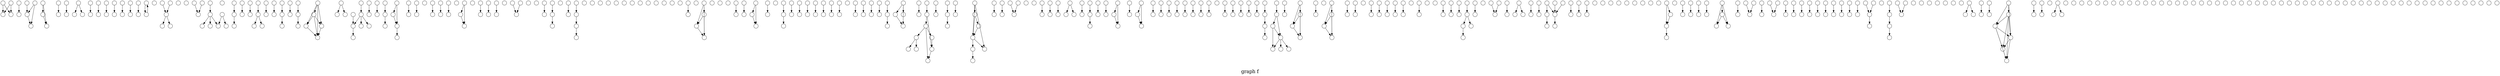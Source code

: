 /*****
graph f
*****/

digraph G {
  graph [splines=false overlap=false]
  node  [shape=ellipse, width=0.3, height=0.3, label=""]
  0 ;
  1 ;
  2 ;
  3 ;
  4 ;
  5 ;
  6 ;
  7 ;
  8 ;
  9 ;
  10 ;
  11 ;
  12 ;
  13 ;
  14 ;
  15 ;
  16 ;
  17 ;
  18 ;
  19 ;
  20 ;
  21 ;
  22 ;
  23 ;
  24 ;
  25 ;
  26 ;
  27 ;
  28 ;
  29 ;
  30 ;
  31 ;
  32 ;
  33 ;
  34 ;
  35 ;
  36 ;
  37 ;
  38 ;
  39 ;
  40 ;
  41 ;
  42 ;
  43 ;
  44 ;
  45 ;
  46 ;
  47 ;
  48 ;
  49 ;
  50 ;
  51 ;
  52 ;
  53 ;
  54 ;
  55 ;
  56 ;
  57 ;
  58 ;
  59 ;
  60 ;
  61 ;
  62 ;
  63 ;
  64 ;
  65 ;
  66 ;
  67 ;
  68 ;
  69 ;
  70 ;
  71 ;
  72 ;
  73 ;
  74 ;
  75 ;
  76 ;
  77 ;
  78 ;
  79 ;
  80 ;
  81 ;
  82 ;
  83 ;
  84 ;
  85 ;
  86 ;
  87 ;
  88 ;
  89 ;
  90 ;
  91 ;
  92 ;
  93 ;
  94 ;
  95 ;
  96 ;
  97 ;
  98 ;
  99 ;
  100 ;
  101 ;
  102 ;
  103 ;
  104 ;
  105 ;
  106 ;
  107 ;
  108 ;
  109 ;
  110 ;
  111 ;
  112 ;
  113 ;
  114 ;
  115 ;
  116 ;
  117 ;
  118 ;
  119 ;
  120 ;
  121 ;
  122 ;
  123 ;
  124 ;
  125 ;
  126 ;
  127 ;
  128 ;
  129 ;
  130 ;
  131 ;
  132 ;
  133 ;
  134 ;
  135 ;
  136 ;
  137 ;
  138 ;
  139 ;
  140 ;
  141 ;
  142 ;
  143 ;
  144 ;
  145 ;
  146 ;
  147 ;
  148 ;
  149 ;
  150 ;
  151 ;
  152 ;
  153 ;
  154 ;
  155 ;
  156 ;
  157 ;
  158 ;
  159 ;
  160 ;
  161 ;
  162 ;
  163 ;
  164 ;
  165 ;
  166 ;
  167 ;
  168 ;
  169 ;
  170 ;
  171 ;
  172 ;
  173 ;
  174 ;
  175 ;
  176 ;
  177 ;
  178 ;
  179 ;
  180 ;
  181 ;
  182 ;
  183 ;
  184 ;
  185 ;
  186 ;
  187 ;
  188 ;
  189 ;
  190 ;
  191 ;
  192 ;
  193 ;
  194 ;
  195 ;
  196 ;
  197 ;
  198 ;
  199 ;
  200 ;
  201 ;
  202 ;
  203 ;
  204 ;
  205 ;
  206 ;
  207 ;
  208 ;
  209 ;
  210 ;
  211 ;
  212 ;
  213 ;
  214 ;
  215 ;
  216 ;
  217 ;
  218 ;
  219 ;
  220 ;
  221 ;
  222 ;
  223 ;
  224 ;
  225 ;
  226 ;
  227 ;
  228 ;
  229 ;
  230 ;
  231 ;
  232 ;
  233 ;
  234 ;
  235 ;
  236 ;
  237 ;
  238 ;
  239 ;
  240 ;
  241 ;
  242 ;
  243 ;
  244 ;
  245 ;
  246 ;
  247 ;
  248 ;
  249 ;
  250 ;
  251 ;
  252 ;
  253 ;
  254 ;
  255 ;
  256 ;
  257 ;
  258 ;
  259 ;
  260 ;
  261 ;
  262 ;
  263 ;
  264 ;
  265 ;
  266 ;
  267 ;
  268 ;
  269 ;
  270 ;
  271 ;
  272 ;
  273 ;
  274 ;
  275 ;
  276 ;
  277 ;
  278 ;
  279 ;
  280 ;
  281 ;
  282 ;
  283 ;
  284 ;
  285 ;
  286 ;
  287 ;
  288 ;
  289 ;
  290 ;
  291 ;
  292 ;
  293 ;
  294 ;
  295 ;
  296 ;
  297 ;
  298 ;
  299 ;
  300 ;
  301 ;
  302 ;
  303 ;
  304 ;
  305 ;
  306 ;
  307 ;
  308 ;
  309 ;
  310 ;
  311 ;
  312 ;
  313 ;
  314 ;
  315 ;
  316 ;
  317 ;
  318 ;
  319 ;
  320 ;
  321 ;
  322 ;
  323 ;
  324 ;
  325 ;
  326 ;
  327 ;
  328 ;
  329 ;
  330 ;
  331 ;
  332 ;
  333 ;
  334 ;
  335 ;
  336 ;
  337 ;
  338 ;
  339 ;
  340 ;
  341 ;
  342 ;
  343 ;
  344 ;
  345 ;
  346 ;
  347 ;
  348 ;
  349 ;
  350 ;
  351 ;
  352 ;
  353 ;
  354 ;
  355 ;
  356 ;
  357 ;
  358 ;
  359 ;
  360 ;
  361 ;
  362 ;
  363 ;
  364 ;
  365 ;
  366 ;
  367 ;
  368 ;
  369 ;
  370 ;
  371 ;
  372 ;
  373 ;
  374 ;
  375 ;
  376 ;
  377 ;
  378 ;
  379 ;
  380 ;
  381 ;
  382 ;
  383 ;
  384 ;
  385 ;
  386 ;
  387 ;
  388 ;
  389 ;
  390 ;
  391 ;
  392 ;
  393 ;
  394 ;
  395 ;
  396 ;
  397 ;
  398 ;
  399 ;
  400 ;
  401 ;
  402 ;
  403 ;
  404 ;
  405 ;
  406 ;
  407 ;
  408 ;
  409 ;
  410 ;
  411 ;
  412 ;
  413 ;
  414 ;
  415 ;
  416 ;
  417 ;
  418 ;
  419 ;
  420 ;
  421 ;
  422 ;
  423 ;
  424 ;
  425 ;
  426 ;
  427 ;
  428 ;
  429 ;
  430 ;
  431 ;
  432 ;
  433 ;
  434 ;
  435 ;
  436 ;
  437 ;
  438 ;
  439 ;
  440 ;
  441 ;
  442 ;
  443 ;
  444 ;
  445 ;
  446 ;
  447 ;
  448 ;
  449 ;
  450 ;
  451 ;
  452 ;
  453 ;
  454 ;
  455 ;
  456 ;
  457 ;
  458 ;
  459 ;
  460 ;
  461 ;
  462 ;
  463 ;
  464 ;
  465 ;
  466 ;
  467 ;
  468 ;
  469 ;
  470 ;
  471 ;
  472 ;
  473 ;
  474 ;
  475 ;
  476 ;
  477 ;
  478 ;
  479 ;
  480 ;
  481 ;
  482 ;
  483 ;
  484 ;
  485 ;
  486 ;
  487 ;
  488 ;
  489 ;
  490 ;
  491 ;
  492 ;
  493 ;
  494 ;
  495 ;
  496 ;
  497 ;
  498 ;
  499 ;
  500 ;
  501 ;
  502 ;
  503 ;
  504 ;
  505 ;
  506 ;
  507 ;
  508 ;
  509 ;
  510 ;
  511 ;
  512 ;
  513 ;
  514 ;
  515 ;
  516 ;
  517 ;
  518 ;
  519 ;
  520 ;
  521 ;
  522 ;
  523 ;
  524 ;
  525 ;
  526 ;
  527 ;
  528 ;
  529 ;
  530 ;
  0 -> 301;
  0 -> 302;
  1 -> 302;
  1 -> 301;
  2 -> 303;
  3 -> 4;
  3 -> 304;
  4 -> 304;
  5 -> 6;
  5 -> 305;
  6 -> 305;
  7 -> 306;
  8 -> 307;
  9 -> 308;
  9 -> 309;
  10 -> 310;
  11 -> 311;
  12 -> 312;
  13 -> 313;
  14 -> 314;
  15 -> 315;
  16 -> 316;
  17 -> 18;
  18 -> 17;
19;
  20 -> 163;
21;
22;
  23 -> 319;
  24 -> 25;
  25 -> 321;
  25 -> 205;
  25 -> 373;
26;
  27 -> 323;
  28 -> 27;
  29 -> 324;
  30 -> 325;
  31 -> 326;
  31 -> 341;
  32 -> 327;
  33 -> 328;
  34 -> 35;
  35 -> 329;
  36 -> 330;
  37 -> 38;
  38 -> 331;
  39 -> 40;
  39 -> 41;
  39 -> 42;
  39 -> 332;
  40 -> 41;
  40 -> 42;
  40 -> 332;
  41 -> 332;
  42 -> 332;
  43 -> 158;
  43 -> 426;
  44 -> 333;
  45 -> 131;
  46 -> 334;
  47 -> 335;
  48 -> 49;
  49 -> 336;
  50 -> 51;
  50 -> 52;
  51 -> 52;
  52 -> 337;
  53 -> 4;
  54 -> 338;
  55 -> 339;
56;
  57 -> 340;
  58 -> 31;
  59 -> 342;
  60 -> 343;
61;
  62 -> 63;
  62 -> 345;
  63 -> 345;
64;
  65 -> 347;
  66 -> 348;
  67 -> 349;
68;
  69 -> 351;
  70 -> 351;
71;
72;
  73 -> 353;
  74 -> 442;
75;
  76 -> 355;
  77 -> 210;
78;
79;
80;
81;
82;
83;
84;
85;
86;
87;
88;
89;
90;
  91 -> 369;
92;
  93 -> 205;
  93 -> 374;
  94 -> 189;
  94 -> 171;
  95 -> 189;
  95 -> 94;
  95 -> 171;
96;
97;
98;
  99 -> 376;
  100 -> 377;
  101 -> 102;
  101 -> 378;
  102 -> 378;
  103 -> 379;
104;
  105 -> 287;
  106 -> 381;
  107 -> 382;
  108 -> 380;
  109 -> 383;
  111 -> 385;
  112 -> 386;
113;
  114 -> 388;
  115 -> 319;
  116 -> 389;
  117 -> 390;
  118 -> 391;
  119 -> 120;
  120 -> 392;
  121 -> 496;
  121 -> 497;
  121 -> 255;
  122 -> 394;
  123 -> 128;
  123 -> 395;
  123 -> 124;
  124 -> 396;
  124 -> 397;
  125 -> 123;
  125 -> 127;
  126 -> 125;
  127 -> 395;
  128 -> 127;
  129 -> 398;
  130 -> 134;
  131 -> 399;
  131 -> 421;
  131 -> 44;
  132 -> 400;
  133 -> 263;
  133 -> 507;
  134 -> 401;
  135 -> 402;
  137 -> 136;
  138 -> 404;
  139 -> 404;
140;
141;
  142 -> 407;
  143 -> 408;
  144 -> 409;
  145 -> 410;
  145 -> 411;
  146 -> 412;
  147 -> 208;
  148 -> 413;
  149 -> 414;
  150 -> 415;
  151 -> 150;
  151 -> 415;
  152 -> 416;
  153 -> 417;
  154 -> 153;
  154 -> 417;
  155 -> 418;
  156 -> 419;
  157 -> 420;
  159 -> 423;
  160 -> 424;
  161 -> 425;
  162 -> 427;
  163 -> 428;
  163 -> 431;
  164 -> 429;
165;
  166 -> 432;
  167 -> 163;
  168 -> 433;
  169 -> 434;
  170 -> 435;
  171 -> 189;
  172 -> 436;
  173 -> 174;
  174 -> 175;
  175 -> 437;
  176 -> 177;
  176 -> 438;
  177 -> 438;
  177 -> 439;
  177 -> 440;
  178 -> 176;
  178 -> 177;
  179 -> 441;
  180 -> 178;
  181 -> 74;
  182 -> 183;
  182 -> 184;
  182 -> 443;
  183 -> 184;
  183 -> 443;
  184 -> 443;
  185 -> 444;
186;
  187 -> 188;
  187 -> 445;
  187 -> 191;
  188 -> 445;
  190 -> 447;
  191 -> 445;
  191 -> 188;
  192 -> 448;
193;
  194 -> 450;
  195 -> 451;
  196 -> 452;
  197 -> 453;
  198 -> 454;
199;
  200 -> 456;
201;
202;
  203 -> 44;
  204 -> 459;
  206 -> 461;
  207 -> 110;
  208 -> 462;
  209 -> 77;
  210 -> 463;
  211 -> 464;
  212 -> 465;
  213 -> 466;
214;
  215 -> 468;
  215 -> 212;
  216 -> 300;
  217 -> 300;
  218 -> 469;
  219 -> 470;
  219 -> 471;
  220 -> 472;
  221 -> 473;
  222 -> 240;
  222 -> 245;
  223 -> 474;
  224 -> 475;
  225 -> 476;
226;
227;
228;
229;
230;
231;
232;
233;
234;
  235 -> 483;
236;
  237 -> 235;
  238 -> 484;
  239 -> 485;
  240 -> 486;
  241 -> 245;
  242 -> 487;
  243 -> 488;
  244 -> 245;
  245 -> 489;
  246 -> 490;
  246 -> 247;
  246 -> 491;
  247 -> 491;
  247 -> 490;
  248 -> 492;
  249 -> 493;
  250 -> 494;
  251 -> 215;
  252 -> 495;
  253 -> 495;
  254 -> 498;
  255 -> 497;
  256 -> 499;
  257 -> 500;
  258 -> 501;
  259 -> 502;
  260 -> 503;
  261 -> 504;
  262 -> 505;
  263 -> 506;
  264 -> 133;
  264 -> 271;
  265 -> 508;
  266 -> 509;
  267 -> 510;
  268 -> 264;
  268 -> 507;
  268 -> 133;
  269 -> 267;
  270 -> 267;
  271 -> 133;
272;
  273 -> 493;
  274 -> 275;
  275 -> 276;
  276 -> 512;
  277 -> 513;
  278 -> 513;
  279 -> 237;
  279 -> 235;
280;
281;
282;
283;
284;
285;
286;
  287 -> 519;
  288 -> 520;
  288 -> 521;
  289 -> 522;
  290 -> 523;
  291 -> 292;
  291 -> 294;
  291 -> 295;
  292 -> 293;
  292 -> 524;
  292 -> 294;
  292 -> 295;
  293 -> 524;
  294 -> 293;
  294 -> 524;
  295 -> 524;
  295 -> 293;
  295 -> 294;
  296 -> 525;
  297 -> 526;
298;
  299 -> 528;
  299 -> 530;
317;
318;
320;
322;
344;
346;
350;
352;
354;
356;
357;
358;
359;
360;
361;
362;
363;
364;
365;
366;
367;
368;
370;
371;
372;
375;
384;
387;
393;
403;
405;
406;
422;
430;
446;
449;
455;
457;
458;
460;
467;
477;
478;
479;
480;
481;
482;
511;
514;
515;
516;
517;
518;
527;
529;
  label = "\ngraph f\n";  fontsize=24;
}
